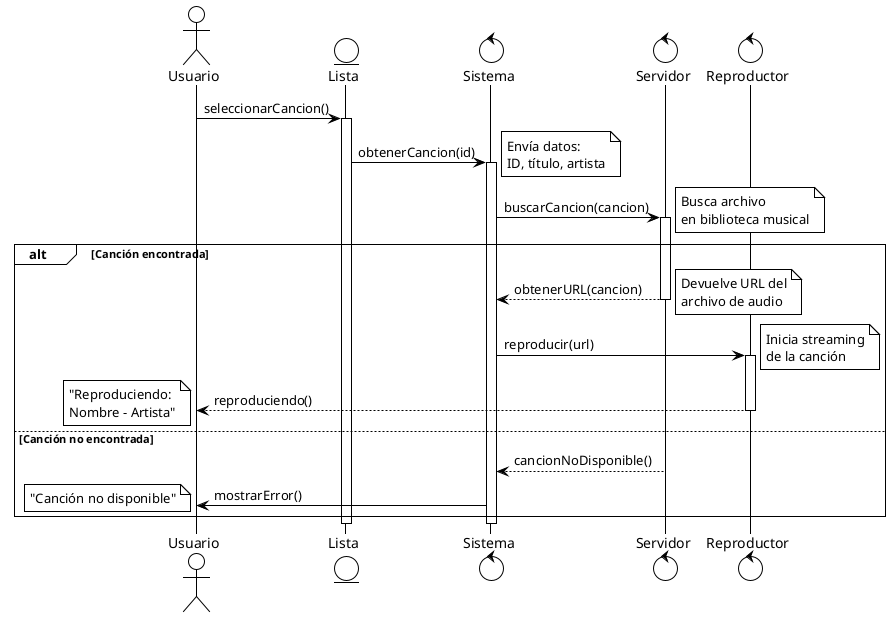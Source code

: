 @startuml Ejercicio5_ReproduccionSpotify

!theme plain

actor Usuario
entity Lista
control Sistema
control Servidor
control Reproductor

Usuario -> Lista : seleccionarCancion()
activate Lista

Lista -> Sistema : obtenerCancion(id)
activate Sistema
note right : Envía datos:\nID, título, artista

Sistema -> Servidor : buscarCancion(cancion)
activate Servidor
note right : Busca archivo\nen biblioteca musical

alt Canción encontrada
    Servidor --> Sistema : obtenerURL(cancion)
    deactivate Servidor
    note right : Devuelve URL del\narchivo de audio
    
    Sistema -> Reproductor : reproducir(url)
    activate Reproductor
    note right : Inicia streaming\nde la canción
    
    Reproductor --> Usuario : reproduciendo()
    note left : "Reproduciendo:\nNombre - Artista"
    
    deactivate Reproductor
    
else Canción no encontrada
    Servidor --> Sistema : cancionNoDisponible()
    deactivate Servidor
    
    Sistema -> Usuario : mostrarError()
    note left : "Canción no disponible"
end

deactivate Sistema
deactivate Lista

@enduml
